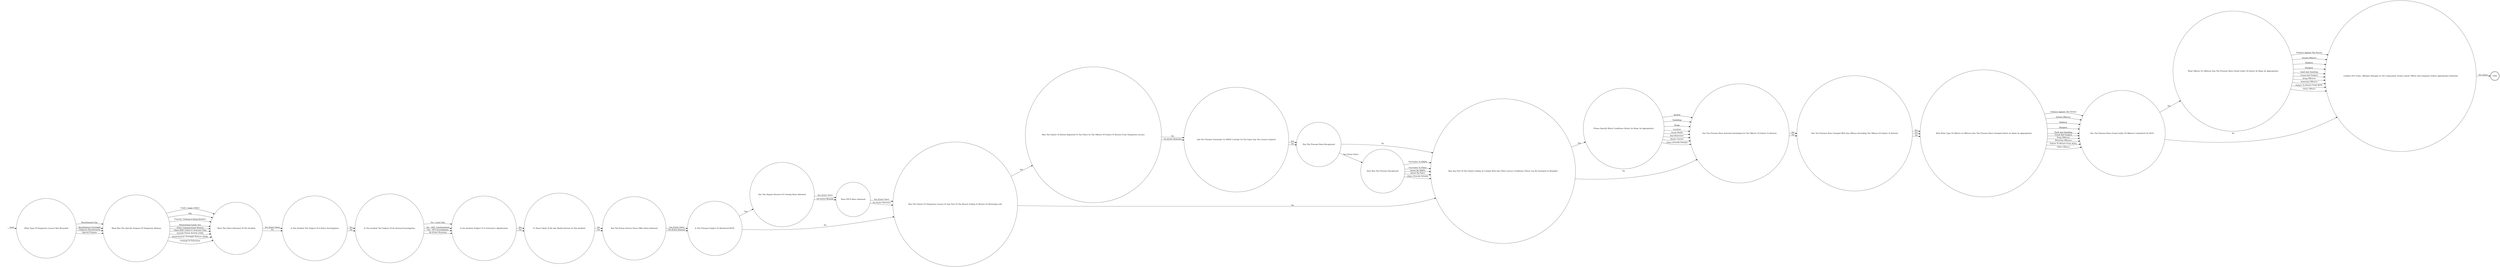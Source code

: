 digraph OLD_TEMPORARY_RELEASE_FAILURE1 {  rankdir=LR;
  node [shape = circle];
  START_NODE [label="", shape=none];
  START_NODE -> 49308 [label = "start"];
  END_NODE [label="END", shape="doublecircle"];
  49308 [label = "What Type Of Temporary Licence Was Breached"];
  49308 -> 49309 [label = "Resettlement Day"];
  49308 -> 49309 [label = "Resettlement Overnight"];
  49308 -> 49309 [label = "Childcare Resettlement"];
  49308 -> 49309 [label = "Special Purpose"];
  49309 [label = "What Was The Specific Purpose Of Temporary Release"];
  49309 -> 49310 [label = "Court / Legal / Police"];
  49309 -> 49310 [label = "CRL"];
  49309 -> 49310 [label = "Funeral / Visiting A Dying Relative"];
  49309 -> 49310 [label = "Maintaining Family Ties"];
  49309 -> 49310 [label = "Other Compassionate Reason"];
  49309 -> 49310 [label = "Other RDR Linked to Sentence Plan"];
  49309 -> 49310 [label = "Outside Prison Activity (OPA)"];
  49309 -> 49310 [label = "Resettlement Overnight Release (ROR)"];
  49309 -> 49310 [label = "Training Or Education"];
  49310 [label = "Were The Police Informed Of The Incident"];
  49310 -> 49311 [label = "Yes (Enter Date)"];
  49310 -> 49311 [label = "No"];
  49311 [label = "Is The Incident The Subject Of A Police Investigation"];
  49311 -> 49312 [label = "Yes"];
  49311 -> 49312 [label = "No"];
  49312 [label = "Is The Incident The Subject Of An Internal Investigation"];
  49312 -> 49313 [label = "Yes - Local Only"];
  49312 -> 49313 [label = "Yes - DDC Commissioned"];
  49312 -> 49313 [label = "Yes - SFO Investigation"];
  49312 -> 49313 [label = "No (Enter Reasons)"];
  49313 [label = "Is the Incident Subject To A Governor's Adjudication"];
  49313 -> 49314 [label = "Yes"];
  49313 -> 49314 [label = "No"];
  49314 [label = "Is There Likely To Be Any Media Interest In This Incident"];
  49314 -> 49315 [label = "Yes"];
  49314 -> 49315 [label = "No"];
  49315 [label = "Has The Prison Service Press Office Been Informed"];
  49315 -> 49316 [label = "Yes (Enter Date)"];
  49315 -> 49316 [label = "No (Enter Reason)"];
  49316 [label = "Is The Prisoner Subject To Restricted ROTL"];
  49316 -> 49317 [label = "Yes"];
  49316 -> 49319 [label = "No"];
  49317 [label = "Has The Deputy Director Of Custody Been Informed"];
  49317 -> 49318 [label = "Yes (Enter Date)"];
  49317 -> 49318 [label = "No (Enter Reason)"];
  49318 [label = "Have PPCS Been Informed"];
  49318 -> 49319 [label = "Yes (Enter Date)"];
  49318 -> 49319 [label = "No (Enter Reasons)"];
  49319 [label = "Was The Failure Of Temporary Licence Or Any Part Of The Breach Failing To Return Or Returning Late"];
  49319 -> 49320 [label = "Yes"];
  49319 -> 49324 [label = "No"];
  49320 [label = "Was The Failure To Return Reported To The Police As The Offence Of Failure To Return From Temporary Licence"];
  49320 -> 49321 [label = "Yes"];
  49320 -> 49321 [label = "No (Enter Reasons)"];
  49321 [label = "Did The Prisoner Surrender To HMPS Custody On The Same Day The Licence Expired"];
  49321 -> 49322 [label = "Yes"];
  49321 -> 49322 [label = "No"];
  49322 [label = "Has The Prisoner Been Recaptured"];
  49322 -> 49323 [label = "Yes (Enter Date)"];
  49322 -> 49324 [label = "No"];
  49323 [label = "How Was The Prisoner Recaptured"];
  49323 -> 49324 [label = "Surrender To HMPS"];
  49323 -> 49324 [label = "Surrender To Police"];
  49323 -> 49324 [label = "Arrest By HMPS"];
  49323 -> 49324 [label = "Arrest By Police"];
  49323 -> 49324 [label = "Other (Provide Details)"];
  49324 [label = "Was Any Part Of The Failure Failing To Comply With Any Other Licence Conditions (These Can Be Standard or Bespoke)"];
  49324 -> 49325 [label = "Yes"];
  49324 -> 49326 [label = "No"];
  49325 [label = "Please Specify Which Conditions (Select As Many As Appropriate)"];
  49325 -> 49326 [label = "Alcohol"];
  49325 -> 49326 [label = "Gambling"];
  49325 -> 49326 [label = "Drugs"];
  49325 -> 49326 [label = "Location"];
  49325 -> 49326 [label = "Social Media"];
  49325 -> 49326 [label = "Bad Behaviour"];
  49325 -> 49326 [label = "Media Contact"];
  49325 -> 49326 [label = "Other (Provide Details)"];
  49326 [label = "Has The Prisoner Been Arrested (Including For The Offence Of Failure To Return)"];
  49326 -> 49327 [label = "Yes"];
  49326 -> 49327 [label = "No"];
  49327 [label = "Has The Prisoner Been Charged With Any Offence (Including The Offence Of Failure To Return)"];
  49327 -> 49328 [label = "Yes"];
  49327 -> 49328 [label = "No"];
  49327 -> 49328 [label = "No"];
  49328 [label = "With What Type Of Offence or Offences Has The Prisoner Been Charged (Select As Many As Appropriate)"];
  49328 -> 49331 [label = "Violence Against The Person"];
  49328 -> 49331 [label = "Sexual Offences"];
  49328 -> 49331 [label = "Robbery"];
  49328 -> 49331 [label = "Burglary"];
  49328 -> 49331 [label = "Theft And Handling"];
  49328 -> 49331 [label = "Fraud And Forgery"];
  49328 -> 49331 [label = "Drug Offences"];
  49328 -> 49331 [label = "Motoring Offences"];
  49328 -> 49331 [label = "Failure To Return From ROTL"];
  49328 -> 49331 [label = "Other Offence"];
  49331 [label = "Has The Prisoner Been Found Guilty Of Offences Committed On ROTL"];
  49331 -> 49334 [label = "Yes"];
  49331 -> 49335 [label = "No"];
  49334 [label = "What Offence Or Offences Has The Prisoner Been Found Guilty Of (Select As Many As Appropriate)"];
  49334 -> 49335 [label = "Violence Against The Person"];
  49334 -> 49335 [label = "Sexual Offences"];
  49334 -> 49335 [label = "Robbery"];
  49334 -> 49335 [label = "Burglary"];
  49334 -> 49335 [label = "Theft And Handling"];
  49334 -> 49335 [label = "Fraud And Forgery"];
  49334 -> 49335 [label = "Drug Offences"];
  49334 -> 49335 [label = "Motoring Offences"];
  49334 -> 49335 [label = "Failure To Return From ROTL"];
  49334 -> 49335 [label = "Other Offence"];
  49335 [label = "Confirm SFO Team, Offender Manager In The Community, Victim Liaison Officer And Employer (where appropriate) Informed"];
  49335 -> END_NODE [label = "Yes (Date)"];
}
